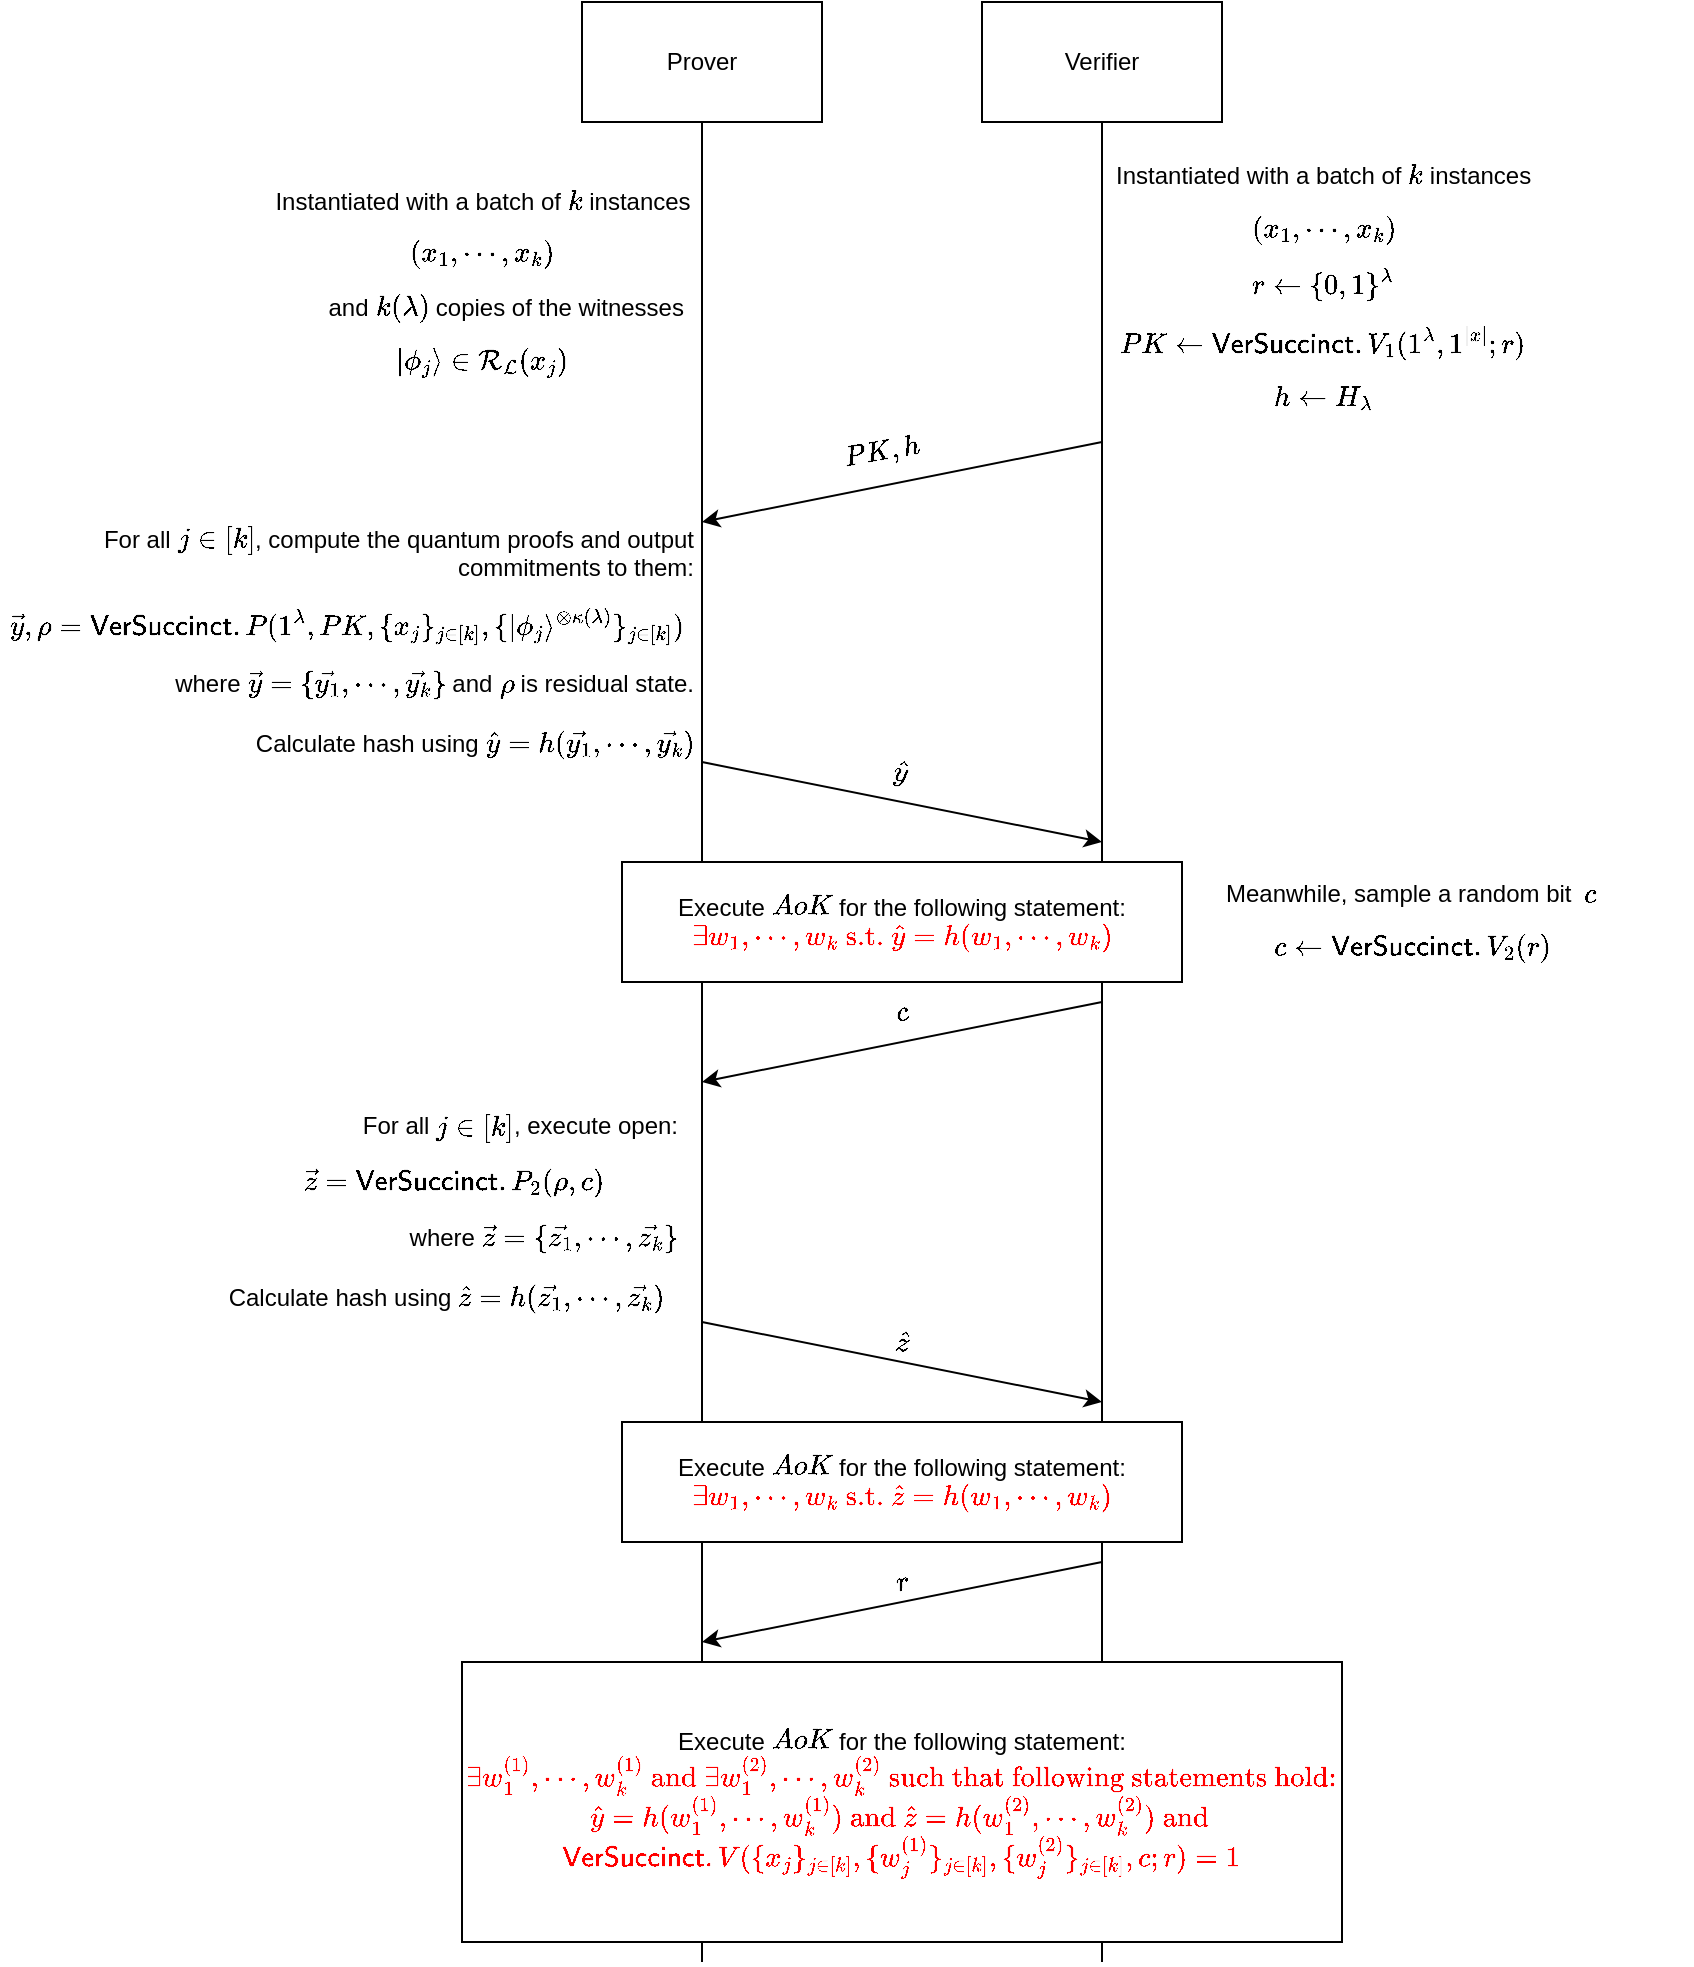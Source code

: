 <mxfile version="22.1.11" type="github">
  <diagram name="Page-1" id="zGF4_sGwjLN_Bwj6_8bX">
    <mxGraphModel dx="1011" dy="637" grid="1" gridSize="10" guides="1" tooltips="1" connect="1" arrows="1" fold="1" page="1" pageScale="1" pageWidth="850" pageHeight="1100" math="1" shadow="0">
      <root>
        <mxCell id="0" />
        <mxCell id="1" parent="0" />
        <mxCell id="sPJzRjz7QlaesaV_H4-O-1" value="Prover" style="rounded=0;whiteSpace=wrap;html=1;" parent="1" vertex="1">
          <mxGeometry x="295" y="60" width="120" height="60" as="geometry" />
        </mxCell>
        <mxCell id="sPJzRjz7QlaesaV_H4-O-2" value="Verifier" style="rounded=0;whiteSpace=wrap;html=1;" parent="1" vertex="1">
          <mxGeometry x="495" y="60" width="120" height="60" as="geometry" />
        </mxCell>
        <mxCell id="sPJzRjz7QlaesaV_H4-O-3" value="" style="endArrow=none;html=1;rounded=0;entryX=0.5;entryY=1;entryDx=0;entryDy=0;" parent="1" target="sPJzRjz7QlaesaV_H4-O-1" edge="1">
          <mxGeometry width="50" height="50" relative="1" as="geometry">
            <mxPoint x="355" y="1040" as="sourcePoint" />
            <mxPoint x="355" y="170" as="targetPoint" />
          </mxGeometry>
        </mxCell>
        <mxCell id="sPJzRjz7QlaesaV_H4-O-4" value="" style="endArrow=none;html=1;rounded=0;entryX=0.5;entryY=1;entryDx=0;entryDy=0;" parent="1" target="sPJzRjz7QlaesaV_H4-O-2" edge="1">
          <mxGeometry width="50" height="50" relative="1" as="geometry">
            <mxPoint x="555" y="1040" as="sourcePoint" />
            <mxPoint x="554.5" y="170" as="targetPoint" />
          </mxGeometry>
        </mxCell>
        <mxCell id="sPJzRjz7QlaesaV_H4-O-5" value="" style="endArrow=classic;html=1;rounded=0;" parent="1" edge="1">
          <mxGeometry width="50" height="50" relative="1" as="geometry">
            <mxPoint x="555" y="280" as="sourcePoint" />
            <mxPoint x="355" y="320" as="targetPoint" />
          </mxGeometry>
        </mxCell>
        <mxCell id="sPJzRjz7QlaesaV_H4-O-6" value="$$PK, h$$" style="text;html=1;strokeColor=none;fillColor=none;align=center;verticalAlign=middle;whiteSpace=wrap;rounded=0;rotation=-10;" parent="1" vertex="1">
          <mxGeometry x="330" y="270" width="230" height="30" as="geometry" />
        </mxCell>
        <mxCell id="sPJzRjz7QlaesaV_H4-O-7" value="&lt;div style=&quot;border-color: var(--border-color);&quot;&gt;Instantiated with a batch of \(k\) instances&lt;/div&gt;&lt;div style=&quot;border-color: var(--border-color);&quot;&gt;$$(x_1,\cdots,x_k)$$&lt;/div&gt;&lt;div style=&quot;border-color: var(--border-color);&quot;&gt;$$ r \leftarrow \{0,1\}^\lambda$$ $$PK \leftarrow \mathsf{VerSuccinct}.V_1(1^\lambda, 1^{|x|}; r)$$&lt;/div&gt;&lt;div style=&quot;border-color: var(--border-color);&quot;&gt;$$h \leftarrow H_\lambda$$&lt;/div&gt;" style="text;html=1;strokeColor=none;fillColor=none;align=left;verticalAlign=middle;whiteSpace=wrap;rounded=0;" parent="1" vertex="1">
          <mxGeometry x="560" y="120" width="235" height="175" as="geometry" />
        </mxCell>
        <mxCell id="sPJzRjz7QlaesaV_H4-O-8" value="&lt;div style=&quot;text-align: right;&quot;&gt;Instantiated with a batch of \(k\) instances&lt;/div&gt;&lt;div style=&quot;text-align: right;&quot;&gt;$$(x_1,\cdots,x_k)$$&lt;/div&gt;&lt;div style=&quot;text-align: right;&quot;&gt;and \(k(\lambda)\) copies of the witnesses&amp;nbsp;&lt;/div&gt;&lt;div style=&quot;text-align: right;&quot;&gt;$$|\phi_j\rangle \in \mathcal{R_L}(x_j)$$&amp;nbsp;&lt;/div&gt;&lt;div style=&quot;&quot;&gt;&lt;div style=&quot;&quot;&gt;&lt;br&gt;&lt;/div&gt;&lt;/div&gt;" style="text;html=1;strokeColor=none;fillColor=none;align=center;verticalAlign=middle;whiteSpace=wrap;rounded=0;" parent="1" vertex="1">
          <mxGeometry x="137.5" y="100" width="215" height="240" as="geometry" />
        </mxCell>
        <mxCell id="sPJzRjz7QlaesaV_H4-O-9" value="&lt;div style=&quot;&quot;&gt;For all \(j \in [k]\), compute the quantum proofs and output commitments to them:&lt;/div&gt;&lt;div style=&quot;&quot;&gt;$$\vec{y}, \rho=\mathsf{VerSuccinct}.P(1^\lambda, &amp;nbsp;PK, \{x_j\}_{j\in [k]}, \{|\phi_j\rangle^{\otimes \kappa(\lambda)}\}_{j \in [k]})$$&lt;/div&gt;&lt;div style=&quot;&quot;&gt;where \(\vec{y}=\{\vec{y_1}, \cdots, \vec{y_k}\}\) and \(\rho\) is residual state.&lt;/div&gt;&lt;div style=&quot;&quot;&gt;&lt;br&gt;&lt;/div&gt;&lt;div style=&quot;&quot;&gt;Calculate hash using \(\hat{y} = h(\vec{y_1}, \cdots, \vec{y_k})\)&lt;/div&gt;" style="text;html=1;strokeColor=none;fillColor=none;align=right;verticalAlign=middle;whiteSpace=wrap;rounded=0;" parent="1" vertex="1">
          <mxGeometry x="5" y="310" width="347.5" height="140" as="geometry" />
        </mxCell>
        <mxCell id="sPJzRjz7QlaesaV_H4-O-10" value="" style="endArrow=classic;html=1;rounded=0;" parent="1" edge="1">
          <mxGeometry width="50" height="50" relative="1" as="geometry">
            <mxPoint x="355" y="440" as="sourcePoint" />
            <mxPoint x="555" y="480" as="targetPoint" />
          </mxGeometry>
        </mxCell>
        <mxCell id="sPJzRjz7QlaesaV_H4-O-11" value="$$\hat{y}$$" style="text;html=1;strokeColor=none;fillColor=none;align=center;verticalAlign=middle;whiteSpace=wrap;rounded=0;rotation=10;" parent="1" vertex="1">
          <mxGeometry x="340" y="430" width="230" height="30" as="geometry" />
        </mxCell>
        <mxCell id="sPJzRjz7QlaesaV_H4-O-12" value="Meanwhile, sample a random bit &amp;nbsp;\(c\)&lt;br&gt;$$c \leftarrow&amp;nbsp;\mathsf{VerSuccinct}.V_2(r)$$" style="text;html=1;strokeColor=none;fillColor=none;align=left;verticalAlign=middle;whiteSpace=wrap;rounded=0;" parent="1" vertex="1">
          <mxGeometry x="615" y="490" width="235" height="70" as="geometry" />
        </mxCell>
        <mxCell id="sPJzRjz7QlaesaV_H4-O-13" value="" style="endArrow=classic;html=1;rounded=0;" parent="1" edge="1">
          <mxGeometry width="50" height="50" relative="1" as="geometry">
            <mxPoint x="555" y="560" as="sourcePoint" />
            <mxPoint x="355" y="600" as="targetPoint" />
          </mxGeometry>
        </mxCell>
        <mxCell id="sPJzRjz7QlaesaV_H4-O-15" value="&lt;div style=&quot;&quot;&gt;&lt;div style=&quot;border-color: var(--border-color);&quot;&gt;For all \(j \in [k]\), execute open:&lt;/div&gt;&lt;div style=&quot;border-color: var(--border-color);&quot;&gt;$$\vec{z} =&amp;nbsp;\mathsf{VerSuccinct}.P_2(\rho, c)$$&lt;/div&gt;&lt;div style=&quot;border-color: var(--border-color);&quot;&gt;where \(\vec{z}=\{\vec{z_1}, \cdots, \vec{z_k}\}\)&lt;/div&gt;&lt;div style=&quot;border-color: var(--border-color);&quot;&gt;&lt;br&gt;&lt;/div&gt;&lt;div style=&quot;border-color: var(--border-color);&quot;&gt;Calculate hash using \(\hat{z} = h(\vec{z_1}, \cdots, \vec{z_k})\) &amp;nbsp;&lt;/div&gt;&lt;/div&gt;" style="text;html=1;strokeColor=none;fillColor=none;align=right;verticalAlign=middle;whiteSpace=wrap;rounded=0;" parent="1" vertex="1">
          <mxGeometry x="115" y="560" width="230" height="210" as="geometry" />
        </mxCell>
        <mxCell id="sPJzRjz7QlaesaV_H4-O-16" value="" style="endArrow=classic;html=1;rounded=0;" parent="1" edge="1">
          <mxGeometry width="50" height="50" relative="1" as="geometry">
            <mxPoint x="355" y="720" as="sourcePoint" />
            <mxPoint x="555" y="760" as="targetPoint" />
          </mxGeometry>
        </mxCell>
        <mxCell id="sPJzRjz7QlaesaV_H4-O-17" value="$$\hat{z}$$" style="text;html=1;strokeColor=none;fillColor=none;align=center;verticalAlign=middle;whiteSpace=wrap;rounded=0;rotation=10;" parent="1" vertex="1">
          <mxGeometry x="370" y="720" width="170" height="20" as="geometry" />
        </mxCell>
        <mxCell id="sPJzRjz7QlaesaV_H4-O-19" value="Execute \(AoK\) for the following statement:&lt;br&gt;\(\textcolor{red}{\exists w_1,\cdots,w_k \text{ s.t. } \hat{y}=h(w_1,\cdots,w_k)}\)" style="rounded=0;whiteSpace=wrap;html=1;" parent="1" vertex="1">
          <mxGeometry x="315" y="490" width="280" height="60" as="geometry" />
        </mxCell>
        <mxCell id="sPJzRjz7QlaesaV_H4-O-21" value="$$c$$" style="text;html=1;strokeColor=none;fillColor=none;align=center;verticalAlign=middle;whiteSpace=wrap;rounded=0;rotation=-10;" parent="1" vertex="1">
          <mxGeometry x="340" y="550" width="230" height="30" as="geometry" />
        </mxCell>
        <mxCell id="sPJzRjz7QlaesaV_H4-O-22" value="Execute \(AoK\) for the following statement:&lt;br&gt;\(\textcolor{red}{\exists w_1,\cdots,w_k \text{ s.t. } \hat{z}=h(w_1,\cdots,w_k)}\)" style="rounded=0;whiteSpace=wrap;html=1;" parent="1" vertex="1">
          <mxGeometry x="315" y="770" width="280" height="60" as="geometry" />
        </mxCell>
        <mxCell id="sPJzRjz7QlaesaV_H4-O-23" value="$$r$$" style="text;html=1;strokeColor=none;fillColor=none;align=center;verticalAlign=middle;whiteSpace=wrap;rounded=0;rotation=-10;" parent="1" vertex="1">
          <mxGeometry x="370" y="840" width="170" height="20" as="geometry" />
        </mxCell>
        <mxCell id="sPJzRjz7QlaesaV_H4-O-24" value="" style="endArrow=classic;html=1;rounded=0;" parent="1" edge="1">
          <mxGeometry width="50" height="50" relative="1" as="geometry">
            <mxPoint x="555" y="840" as="sourcePoint" />
            <mxPoint x="355" y="880" as="targetPoint" />
          </mxGeometry>
        </mxCell>
        <mxCell id="sPJzRjz7QlaesaV_H4-O-25" value="Execute \(AoK\) for the following statement:&lt;br&gt;\(\textcolor{red}{\exists w_1^{(1)},\cdots,w_k^{(1)} \text{ and }&amp;nbsp;\exists w_1^{(2)},\cdots,w_k^{(2)} \text{ such that following statements hold:}} \)&lt;br&gt;\(\textcolor{red}{\hat{y}=h(w_1^{(1)},\cdots,w_k^{(1)}) \text{ and } \hat{z}=h(w_1^{(2)},\cdots,w_k^{(2)}) \text{ and }&lt;br&gt;}\)&lt;br&gt;\(\textcolor{red}{\mathsf{VerSuccinct}.V(\{x_j\}_{j \in [k]}, \{w_j^{(1)}\}_{j \in [k]}, \{w_j^{(2)}\}_{j \in [k]}, c; r)=1}\)" style="rounded=0;whiteSpace=wrap;html=1;" parent="1" vertex="1">
          <mxGeometry x="235" y="890" width="440" height="140" as="geometry" />
        </mxCell>
      </root>
    </mxGraphModel>
  </diagram>
</mxfile>
